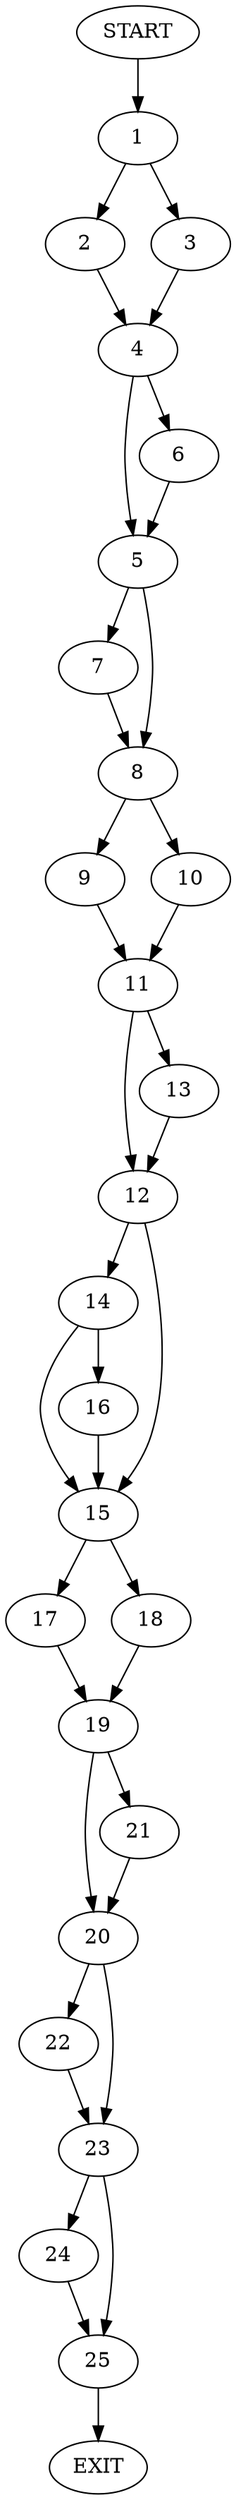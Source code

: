 digraph {
0 [label="START"]
26 [label="EXIT"]
0 -> 1
1 -> 2
1 -> 3
3 -> 4
2 -> 4
4 -> 5
4 -> 6
6 -> 5
5 -> 7
5 -> 8
7 -> 8
8 -> 9
8 -> 10
9 -> 11
10 -> 11
11 -> 12
11 -> 13
12 -> 14
12 -> 15
13 -> 12
14 -> 16
14 -> 15
15 -> 17
15 -> 18
16 -> 15
17 -> 19
18 -> 19
19 -> 20
19 -> 21
20 -> 22
20 -> 23
21 -> 20
22 -> 23
23 -> 24
23 -> 25
25 -> 26
24 -> 25
}
